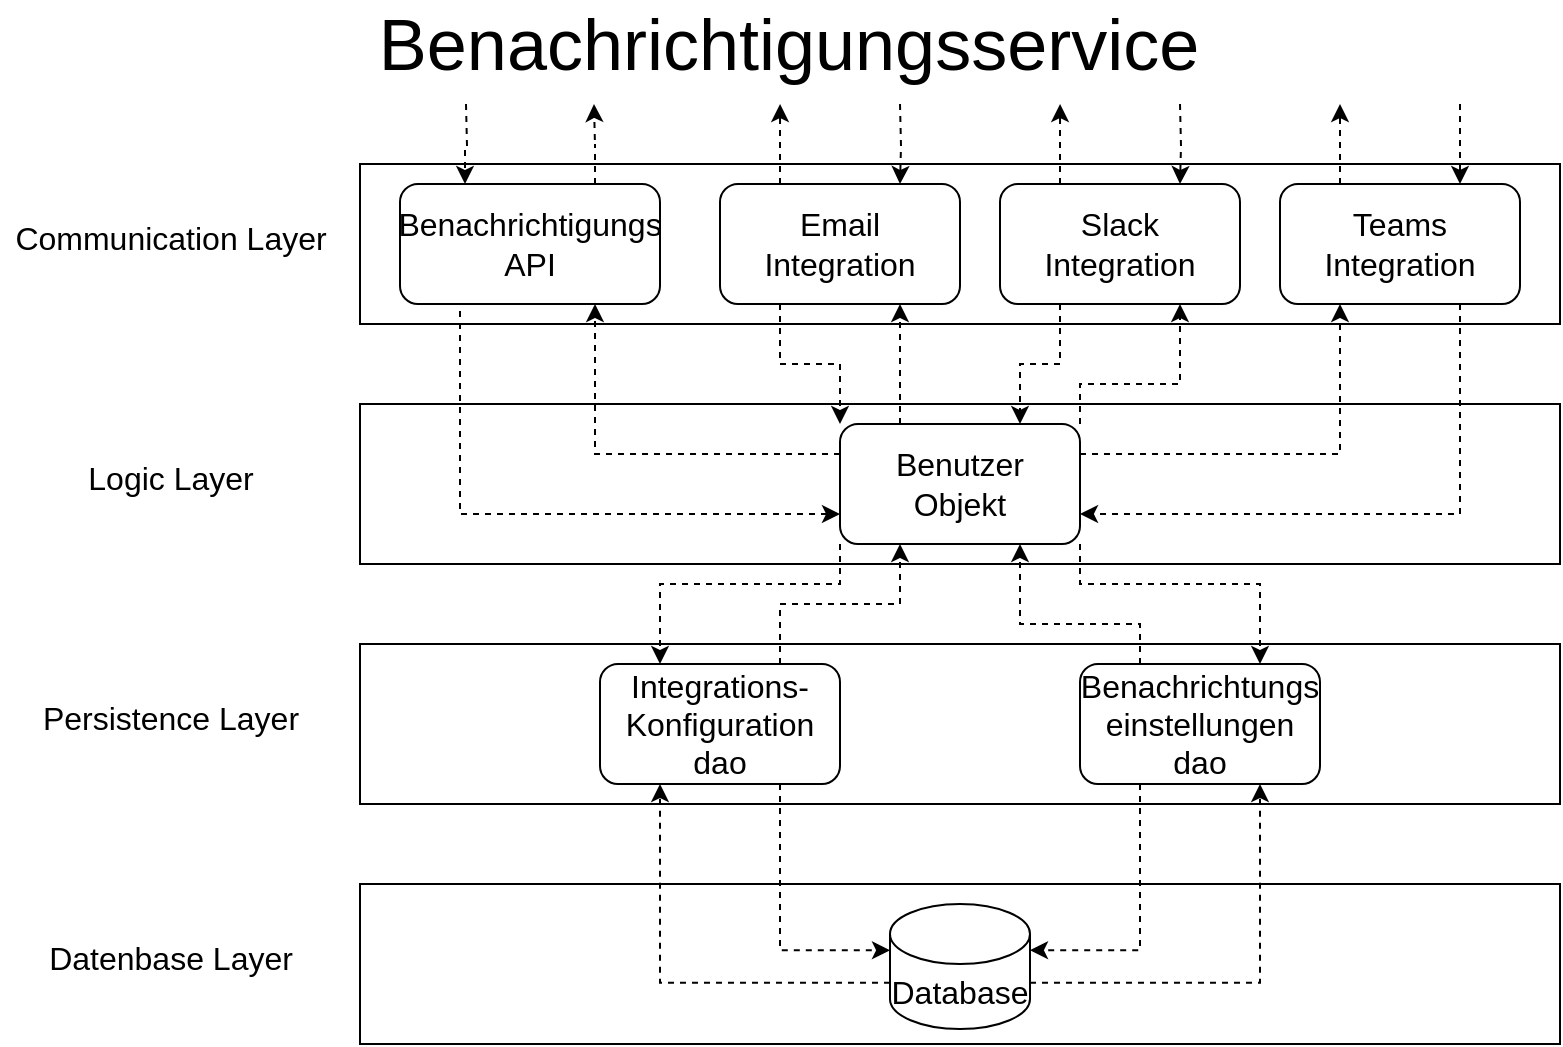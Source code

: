 <mxfile version="16.2.7" type="github">
  <diagram id="nWIB7_Yd370R9p4CmKyw" name="Page-1">
    <mxGraphModel dx="981" dy="532" grid="1" gridSize="10" guides="1" tooltips="1" connect="1" arrows="1" fold="1" page="1" pageScale="1" pageWidth="827" pageHeight="1169" math="0" shadow="0">
      <root>
        <mxCell id="0" />
        <mxCell id="1" parent="0" />
        <mxCell id="g7aGPv1AXsSeZGbPwdgP-33" value="" style="rounded=0;whiteSpace=wrap;html=1;" vertex="1" parent="1">
          <mxGeometry x="200" y="360" width="600" height="80" as="geometry" />
        </mxCell>
        <mxCell id="g7aGPv1AXsSeZGbPwdgP-1" value="" style="rounded=0;whiteSpace=wrap;html=1;" vertex="1" parent="1">
          <mxGeometry x="200" y="120" width="600" height="80" as="geometry" />
        </mxCell>
        <mxCell id="g7aGPv1AXsSeZGbPwdgP-2" value="" style="rounded=0;whiteSpace=wrap;html=1;" vertex="1" parent="1">
          <mxGeometry x="200" y="240" width="600" height="80" as="geometry" />
        </mxCell>
        <mxCell id="g7aGPv1AXsSeZGbPwdgP-3" value="" style="rounded=0;whiteSpace=wrap;html=1;" vertex="1" parent="1">
          <mxGeometry x="200" y="480" width="600" height="80" as="geometry" />
        </mxCell>
        <mxCell id="g7aGPv1AXsSeZGbPwdgP-4" value="&lt;div style=&quot;font-size: 36px&quot;&gt;&lt;font style=&quot;font-size: 36px&quot;&gt;Benachrichtigungsservice&lt;/font&gt;&lt;/div&gt;" style="text;html=1;resizable=0;autosize=1;align=center;verticalAlign=middle;points=[];fillColor=none;strokeColor=none;rounded=0;" vertex="1" parent="1">
          <mxGeometry x="199" y="50" width="430" height="20" as="geometry" />
        </mxCell>
        <mxCell id="g7aGPv1AXsSeZGbPwdgP-5" value="" style="rounded=0;whiteSpace=wrap;html=1;" vertex="1" parent="1">
          <mxGeometry x="200" y="480" width="600" height="80" as="geometry" />
        </mxCell>
        <mxCell id="g7aGPv1AXsSeZGbPwdgP-6" value="&lt;div&gt;&lt;font style=&quot;font-size: 16px&quot;&gt;Datenbase Layer&lt;/font&gt;&lt;/div&gt;" style="text;html=1;resizable=0;autosize=1;align=center;verticalAlign=middle;points=[];fillColor=none;strokeColor=none;rounded=0;fontSize=36;" vertex="1" parent="1">
          <mxGeometry x="35" y="480" width="140" height="60" as="geometry" />
        </mxCell>
        <mxCell id="g7aGPv1AXsSeZGbPwdgP-7" value="&lt;font style=&quot;font-size: 16px&quot;&gt;Persistence Layer&lt;br&gt;&lt;/font&gt;" style="text;html=1;resizable=0;autosize=1;align=center;verticalAlign=middle;points=[];fillColor=none;strokeColor=none;rounded=0;fontSize=36;" vertex="1" parent="1">
          <mxGeometry x="35" y="360" width="140" height="60" as="geometry" />
        </mxCell>
        <mxCell id="g7aGPv1AXsSeZGbPwdgP-8" value="&lt;font style=&quot;font-size: 16px&quot;&gt;Logic Layer&lt;br&gt;&lt;/font&gt;" style="text;html=1;resizable=0;autosize=1;align=center;verticalAlign=middle;points=[];fillColor=none;strokeColor=none;rounded=0;fontSize=36;" vertex="1" parent="1">
          <mxGeometry x="55" y="240" width="100" height="60" as="geometry" />
        </mxCell>
        <mxCell id="g7aGPv1AXsSeZGbPwdgP-9" value="&lt;font style=&quot;font-size: 16px&quot;&gt;Communication Layer&lt;br&gt;&lt;/font&gt;" style="text;html=1;resizable=0;autosize=1;align=center;verticalAlign=middle;points=[];fillColor=none;strokeColor=none;rounded=0;fontSize=36;" vertex="1" parent="1">
          <mxGeometry x="20" y="120" width="170" height="60" as="geometry" />
        </mxCell>
        <mxCell id="g7aGPv1AXsSeZGbPwdgP-10" style="edgeStyle=orthogonalEdgeStyle;rounded=0;orthogonalLoop=1;jettySize=auto;html=1;exitX=0;exitY=0;exitDx=0;exitDy=39.375;exitPerimeter=0;entryX=0.25;entryY=1;entryDx=0;entryDy=0;dashed=1;fontSize=16;endArrow=classic;endFill=1;" edge="1" parent="1" source="g7aGPv1AXsSeZGbPwdgP-11" target="g7aGPv1AXsSeZGbPwdgP-14">
          <mxGeometry relative="1" as="geometry" />
        </mxCell>
        <mxCell id="g7aGPv1AXsSeZGbPwdgP-54" style="edgeStyle=orthogonalEdgeStyle;rounded=0;orthogonalLoop=1;jettySize=auto;html=1;exitX=1;exitY=0;exitDx=0;exitDy=39.375;exitPerimeter=0;entryX=0.75;entryY=1;entryDx=0;entryDy=0;dashed=1;fontSize=16;endArrow=classic;endFill=1;" edge="1" parent="1" source="g7aGPv1AXsSeZGbPwdgP-11" target="g7aGPv1AXsSeZGbPwdgP-48">
          <mxGeometry relative="1" as="geometry" />
        </mxCell>
        <mxCell id="g7aGPv1AXsSeZGbPwdgP-11" value="&lt;div&gt;Database&lt;/div&gt;" style="shape=cylinder3;whiteSpace=wrap;html=1;boundedLbl=1;backgroundOutline=1;size=15;fontSize=16;" vertex="1" parent="1">
          <mxGeometry x="465" y="490" width="70" height="62.5" as="geometry" />
        </mxCell>
        <mxCell id="g7aGPv1AXsSeZGbPwdgP-12" style="edgeStyle=orthogonalEdgeStyle;rounded=0;orthogonalLoop=1;jettySize=auto;html=1;exitX=0.75;exitY=1;exitDx=0;exitDy=0;entryX=0;entryY=0;entryDx=0;entryDy=23.125;entryPerimeter=0;dashed=1;fontSize=16;endArrow=classic;endFill=1;" edge="1" parent="1" source="g7aGPv1AXsSeZGbPwdgP-14" target="g7aGPv1AXsSeZGbPwdgP-11">
          <mxGeometry relative="1" as="geometry" />
        </mxCell>
        <mxCell id="g7aGPv1AXsSeZGbPwdgP-13" style="edgeStyle=orthogonalEdgeStyle;rounded=0;orthogonalLoop=1;jettySize=auto;html=1;exitX=0.75;exitY=0;exitDx=0;exitDy=0;entryX=0.25;entryY=1;entryDx=0;entryDy=0;dashed=1;fontSize=16;endArrow=classic;endFill=1;" edge="1" parent="1" source="g7aGPv1AXsSeZGbPwdgP-14" target="g7aGPv1AXsSeZGbPwdgP-23">
          <mxGeometry relative="1" as="geometry" />
        </mxCell>
        <mxCell id="g7aGPv1AXsSeZGbPwdgP-14" value="&lt;div&gt;Integrations-&lt;/div&gt;&lt;div&gt;Konfiguration&lt;br&gt;&lt;/div&gt;&lt;div&gt;dao&lt;br&gt;&lt;/div&gt;" style="rounded=1;whiteSpace=wrap;html=1;fontSize=16;" vertex="1" parent="1">
          <mxGeometry x="320" y="370" width="120" height="60" as="geometry" />
        </mxCell>
        <mxCell id="g7aGPv1AXsSeZGbPwdgP-20" style="edgeStyle=orthogonalEdgeStyle;rounded=0;orthogonalLoop=1;jettySize=auto;html=1;exitX=0;exitY=1;exitDx=0;exitDy=0;entryX=0.25;entryY=0;entryDx=0;entryDy=0;dashed=1;fontSize=16;endArrow=classic;endFill=1;" edge="1" parent="1" source="g7aGPv1AXsSeZGbPwdgP-23" target="g7aGPv1AXsSeZGbPwdgP-14">
          <mxGeometry relative="1" as="geometry">
            <Array as="points">
              <mxPoint x="440" y="330" />
              <mxPoint x="350" y="330" />
            </Array>
          </mxGeometry>
        </mxCell>
        <mxCell id="g7aGPv1AXsSeZGbPwdgP-21" style="edgeStyle=orthogonalEdgeStyle;rounded=0;orthogonalLoop=1;jettySize=auto;html=1;exitX=1;exitY=0.25;exitDx=0;exitDy=0;entryX=0.25;entryY=1;entryDx=0;entryDy=0;dashed=1;fontSize=16;endArrow=classic;endFill=1;" edge="1" parent="1" source="g7aGPv1AXsSeZGbPwdgP-23" target="g7aGPv1AXsSeZGbPwdgP-30">
          <mxGeometry relative="1" as="geometry" />
        </mxCell>
        <mxCell id="g7aGPv1AXsSeZGbPwdgP-22" style="edgeStyle=orthogonalEdgeStyle;rounded=0;orthogonalLoop=1;jettySize=auto;html=1;exitX=0;exitY=0.25;exitDx=0;exitDy=0;entryX=0.75;entryY=1;entryDx=0;entryDy=0;dashed=1;fontSize=16;endArrow=classic;endFill=1;" edge="1" parent="1" source="g7aGPv1AXsSeZGbPwdgP-23" target="g7aGPv1AXsSeZGbPwdgP-27">
          <mxGeometry relative="1" as="geometry" />
        </mxCell>
        <mxCell id="g7aGPv1AXsSeZGbPwdgP-44" style="edgeStyle=orthogonalEdgeStyle;rounded=0;orthogonalLoop=1;jettySize=auto;html=1;exitX=0.25;exitY=0;exitDx=0;exitDy=0;entryX=0.75;entryY=1;entryDx=0;entryDy=0;dashed=1;fontSize=16;endArrow=classic;endFill=1;" edge="1" parent="1" source="g7aGPv1AXsSeZGbPwdgP-23" target="g7aGPv1AXsSeZGbPwdgP-38">
          <mxGeometry relative="1" as="geometry" />
        </mxCell>
        <mxCell id="g7aGPv1AXsSeZGbPwdgP-23" value="&lt;div&gt;Benutzer&lt;/div&gt;&lt;div&gt;Objekt&lt;br&gt;&lt;/div&gt;" style="rounded=1;whiteSpace=wrap;html=1;fontSize=16;" vertex="1" parent="1">
          <mxGeometry x="440" y="250" width="120" height="60" as="geometry" />
        </mxCell>
        <mxCell id="g7aGPv1AXsSeZGbPwdgP-24" style="edgeStyle=orthogonalEdgeStyle;rounded=0;orthogonalLoop=1;jettySize=auto;html=1;exitX=0.25;exitY=1;exitDx=0;exitDy=0;dashed=1;fontSize=16;endArrow=classic;endFill=1;entryX=0;entryY=0.75;entryDx=0;entryDy=0;" edge="1" parent="1" source="g7aGPv1AXsSeZGbPwdgP-27" target="g7aGPv1AXsSeZGbPwdgP-23">
          <mxGeometry relative="1" as="geometry">
            <Array as="points">
              <mxPoint x="250" y="295" />
            </Array>
            <mxPoint x="430" y="290" as="targetPoint" />
          </mxGeometry>
        </mxCell>
        <mxCell id="g7aGPv1AXsSeZGbPwdgP-25" value="&lt;div&gt;&lt;br&gt;&lt;/div&gt;&lt;div&gt;&lt;br&gt;&lt;/div&gt;" style="edgeStyle=orthogonalEdgeStyle;rounded=0;orthogonalLoop=1;jettySize=auto;html=1;dashed=1;fontSize=16;endArrow=classic;endFill=1;entryX=0.25;entryY=0;entryDx=0;entryDy=0;" edge="1" parent="1" target="g7aGPv1AXsSeZGbPwdgP-27">
          <mxGeometry relative="1" as="geometry">
            <mxPoint x="350" y="90" as="targetPoint" />
            <mxPoint x="253" y="90" as="sourcePoint" />
          </mxGeometry>
        </mxCell>
        <mxCell id="g7aGPv1AXsSeZGbPwdgP-26" style="edgeStyle=orthogonalEdgeStyle;rounded=0;orthogonalLoop=1;jettySize=auto;html=1;exitX=0.75;exitY=0;exitDx=0;exitDy=0;dashed=1;fontSize=16;endArrow=classic;endFill=1;" edge="1" parent="1" source="g7aGPv1AXsSeZGbPwdgP-27">
          <mxGeometry relative="1" as="geometry">
            <mxPoint x="317" y="90" as="targetPoint" />
          </mxGeometry>
        </mxCell>
        <mxCell id="g7aGPv1AXsSeZGbPwdgP-27" value="&lt;div&gt;&lt;font style=&quot;font-size: 16px&quot;&gt;Benachrichtigungs&lt;/font&gt;&lt;/div&gt;&lt;div&gt;&lt;font style=&quot;font-size: 16px&quot;&gt;API&lt;br&gt;&lt;/font&gt;&lt;/div&gt;" style="rounded=1;whiteSpace=wrap;html=1;fontSize=16;" vertex="1" parent="1">
          <mxGeometry x="220" y="130" width="130" height="60" as="geometry" />
        </mxCell>
        <mxCell id="g7aGPv1AXsSeZGbPwdgP-28" style="edgeStyle=orthogonalEdgeStyle;rounded=0;orthogonalLoop=1;jettySize=auto;html=1;exitX=0.75;exitY=1;exitDx=0;exitDy=0;dashed=1;fontSize=16;endArrow=classic;endFill=1;entryX=1;entryY=0.75;entryDx=0;entryDy=0;" edge="1" parent="1" source="g7aGPv1AXsSeZGbPwdgP-30" target="g7aGPv1AXsSeZGbPwdgP-23">
          <mxGeometry relative="1" as="geometry">
            <Array as="points" />
            <mxPoint x="590" y="290" as="targetPoint" />
          </mxGeometry>
        </mxCell>
        <mxCell id="g7aGPv1AXsSeZGbPwdgP-29" style="edgeStyle=orthogonalEdgeStyle;rounded=0;orthogonalLoop=1;jettySize=auto;html=1;dashed=1;fontSize=16;endArrow=classic;endFill=1;entryX=0.75;entryY=0;entryDx=0;entryDy=0;" edge="1" parent="1" target="g7aGPv1AXsSeZGbPwdgP-30">
          <mxGeometry relative="1" as="geometry">
            <mxPoint x="590" y="100" as="targetPoint" />
            <mxPoint x="750" y="90" as="sourcePoint" />
            <Array as="points">
              <mxPoint x="750" y="110" />
              <mxPoint x="750" y="110" />
            </Array>
          </mxGeometry>
        </mxCell>
        <mxCell id="g7aGPv1AXsSeZGbPwdgP-30" value="&lt;div&gt;Teams&lt;/div&gt;&lt;div&gt;Integration&lt;br&gt;&lt;/div&gt;" style="rounded=1;whiteSpace=wrap;html=1;fontSize=16;" vertex="1" parent="1">
          <mxGeometry x="660" y="130" width="120" height="60" as="geometry" />
        </mxCell>
        <mxCell id="g7aGPv1AXsSeZGbPwdgP-31" style="edgeStyle=orthogonalEdgeStyle;rounded=0;orthogonalLoop=1;jettySize=auto;html=1;exitX=0.25;exitY=0;exitDx=0;exitDy=0;dashed=1;fontSize=16;endArrow=classic;endFill=1;" edge="1" parent="1" source="g7aGPv1AXsSeZGbPwdgP-30">
          <mxGeometry relative="1" as="geometry">
            <mxPoint x="690" y="90" as="targetPoint" />
            <mxPoint x="650" y="130" as="sourcePoint" />
            <Array as="points">
              <mxPoint x="690" y="110" />
              <mxPoint x="690" y="110" />
            </Array>
          </mxGeometry>
        </mxCell>
        <mxCell id="g7aGPv1AXsSeZGbPwdgP-41" style="edgeStyle=orthogonalEdgeStyle;rounded=0;orthogonalLoop=1;jettySize=auto;html=1;exitX=0.25;exitY=1;exitDx=0;exitDy=0;entryX=0.75;entryY=0;entryDx=0;entryDy=0;dashed=1;fontSize=16;endArrow=classic;endFill=1;" edge="1" parent="1" source="g7aGPv1AXsSeZGbPwdgP-37" target="g7aGPv1AXsSeZGbPwdgP-23">
          <mxGeometry relative="1" as="geometry" />
        </mxCell>
        <mxCell id="g7aGPv1AXsSeZGbPwdgP-58" style="edgeStyle=orthogonalEdgeStyle;rounded=0;orthogonalLoop=1;jettySize=auto;html=1;exitX=0.25;exitY=0;exitDx=0;exitDy=0;dashed=1;fontSize=16;endArrow=classic;endFill=1;" edge="1" parent="1" source="g7aGPv1AXsSeZGbPwdgP-37">
          <mxGeometry relative="1" as="geometry">
            <mxPoint x="550.034" y="90" as="targetPoint" />
          </mxGeometry>
        </mxCell>
        <mxCell id="g7aGPv1AXsSeZGbPwdgP-59" style="edgeStyle=orthogonalEdgeStyle;rounded=0;orthogonalLoop=1;jettySize=auto;html=1;dashed=1;fontSize=16;endArrow=classic;endFill=1;entryX=0.75;entryY=0;entryDx=0;entryDy=0;" edge="1" parent="1" target="g7aGPv1AXsSeZGbPwdgP-37">
          <mxGeometry relative="1" as="geometry">
            <mxPoint x="600" y="100" as="targetPoint" />
            <mxPoint x="610" y="90" as="sourcePoint" />
          </mxGeometry>
        </mxCell>
        <mxCell id="g7aGPv1AXsSeZGbPwdgP-37" value="&lt;div&gt;Slack&lt;/div&gt;&lt;div&gt;Integration&lt;br&gt;&lt;/div&gt;" style="rounded=1;whiteSpace=wrap;html=1;fontSize=16;" vertex="1" parent="1">
          <mxGeometry x="520" y="130" width="120" height="60" as="geometry" />
        </mxCell>
        <mxCell id="g7aGPv1AXsSeZGbPwdgP-45" style="edgeStyle=orthogonalEdgeStyle;rounded=0;orthogonalLoop=1;jettySize=auto;html=1;exitX=0.25;exitY=1;exitDx=0;exitDy=0;entryX=0;entryY=0;entryDx=0;entryDy=0;dashed=1;fontSize=16;endArrow=classic;endFill=1;" edge="1" parent="1" source="g7aGPv1AXsSeZGbPwdgP-38" target="g7aGPv1AXsSeZGbPwdgP-23">
          <mxGeometry relative="1" as="geometry" />
        </mxCell>
        <mxCell id="g7aGPv1AXsSeZGbPwdgP-56" style="edgeStyle=orthogonalEdgeStyle;rounded=0;orthogonalLoop=1;jettySize=auto;html=1;exitX=0.25;exitY=0;exitDx=0;exitDy=0;dashed=1;fontSize=16;endArrow=classic;endFill=1;" edge="1" parent="1" source="g7aGPv1AXsSeZGbPwdgP-38">
          <mxGeometry relative="1" as="geometry">
            <mxPoint x="410.034" y="90" as="targetPoint" />
          </mxGeometry>
        </mxCell>
        <mxCell id="g7aGPv1AXsSeZGbPwdgP-57" style="edgeStyle=orthogonalEdgeStyle;rounded=0;orthogonalLoop=1;jettySize=auto;html=1;dashed=1;fontSize=16;endArrow=classic;endFill=1;entryX=0.75;entryY=0;entryDx=0;entryDy=0;" edge="1" parent="1" target="g7aGPv1AXsSeZGbPwdgP-38">
          <mxGeometry relative="1" as="geometry">
            <mxPoint x="499.69" y="90" as="targetPoint" />
            <mxPoint x="470" y="90" as="sourcePoint" />
          </mxGeometry>
        </mxCell>
        <mxCell id="g7aGPv1AXsSeZGbPwdgP-38" value="&lt;div&gt;Email&lt;/div&gt;&lt;div&gt;Integration&lt;br&gt;&lt;/div&gt;" style="rounded=1;whiteSpace=wrap;html=1;fontSize=16;" vertex="1" parent="1">
          <mxGeometry x="380" y="130" width="120" height="60" as="geometry" />
        </mxCell>
        <mxCell id="g7aGPv1AXsSeZGbPwdgP-39" value="" style="endArrow=classic;dashed=1;html=1;rounded=0;fontSize=16;endFill=1;exitX=1;exitY=0;exitDx=0;exitDy=0;entryX=0.75;entryY=1;entryDx=0;entryDy=0;" edge="1" parent="1" source="g7aGPv1AXsSeZGbPwdgP-23" target="g7aGPv1AXsSeZGbPwdgP-37">
          <mxGeometry width="50" height="50" relative="1" as="geometry">
            <mxPoint x="380" y="310" as="sourcePoint" />
            <mxPoint x="430" y="260" as="targetPoint" />
            <Array as="points">
              <mxPoint x="560" y="230" />
              <mxPoint x="610" y="230" />
            </Array>
          </mxGeometry>
        </mxCell>
        <mxCell id="g7aGPv1AXsSeZGbPwdgP-55" style="edgeStyle=orthogonalEdgeStyle;rounded=0;orthogonalLoop=1;jettySize=auto;html=1;exitX=0.25;exitY=1;exitDx=0;exitDy=0;entryX=1;entryY=0;entryDx=0;entryDy=23.125;entryPerimeter=0;dashed=1;fontSize=16;endArrow=classic;endFill=1;" edge="1" parent="1" source="g7aGPv1AXsSeZGbPwdgP-48" target="g7aGPv1AXsSeZGbPwdgP-11">
          <mxGeometry relative="1" as="geometry" />
        </mxCell>
        <mxCell id="g7aGPv1AXsSeZGbPwdgP-48" value="&lt;div&gt;Benachrichtungs&lt;/div&gt;&lt;div&gt;einstellungen&lt;/div&gt;&lt;div&gt;dao&lt;br&gt;&lt;/div&gt;" style="rounded=1;whiteSpace=wrap;html=1;fontSize=16;" vertex="1" parent="1">
          <mxGeometry x="560" y="370" width="120" height="60" as="geometry" />
        </mxCell>
        <mxCell id="g7aGPv1AXsSeZGbPwdgP-50" value="" style="endArrow=classic;dashed=1;html=1;rounded=0;fontSize=16;exitX=0.25;exitY=0;exitDx=0;exitDy=0;entryX=0.75;entryY=1;entryDx=0;entryDy=0;endFill=1;" edge="1" parent="1" source="g7aGPv1AXsSeZGbPwdgP-48" target="g7aGPv1AXsSeZGbPwdgP-23">
          <mxGeometry width="50" height="50" relative="1" as="geometry">
            <mxPoint x="380" y="380" as="sourcePoint" />
            <mxPoint x="430" y="330" as="targetPoint" />
            <Array as="points">
              <mxPoint x="590" y="350" />
              <mxPoint x="530" y="350" />
            </Array>
          </mxGeometry>
        </mxCell>
        <mxCell id="g7aGPv1AXsSeZGbPwdgP-51" value="" style="endArrow=classic;dashed=1;html=1;rounded=0;fontSize=16;entryX=0.75;entryY=0;entryDx=0;entryDy=0;exitX=1;exitY=1;exitDx=0;exitDy=0;endFill=1;" edge="1" parent="1" source="g7aGPv1AXsSeZGbPwdgP-23" target="g7aGPv1AXsSeZGbPwdgP-48">
          <mxGeometry width="50" height="50" relative="1" as="geometry">
            <mxPoint x="380" y="380" as="sourcePoint" />
            <mxPoint x="430" y="330" as="targetPoint" />
            <Array as="points">
              <mxPoint x="560" y="330" />
              <mxPoint x="650" y="330" />
            </Array>
          </mxGeometry>
        </mxCell>
      </root>
    </mxGraphModel>
  </diagram>
</mxfile>
